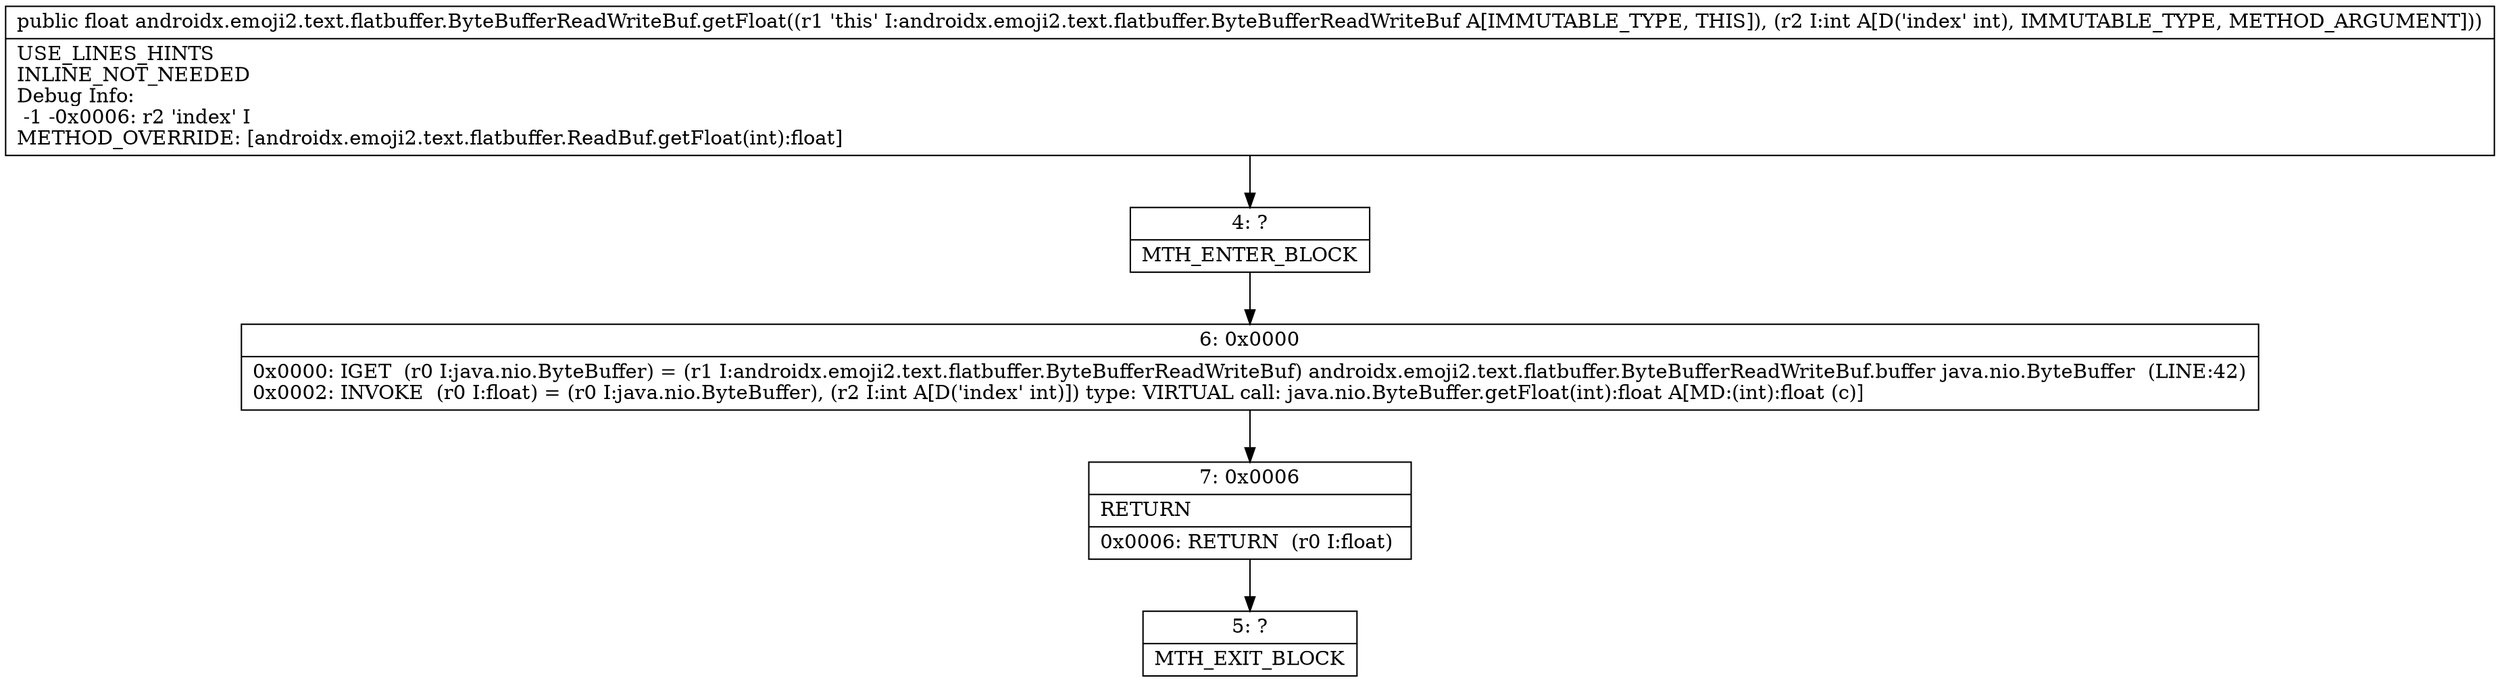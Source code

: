 digraph "CFG forandroidx.emoji2.text.flatbuffer.ByteBufferReadWriteBuf.getFloat(I)F" {
Node_4 [shape=record,label="{4\:\ ?|MTH_ENTER_BLOCK\l}"];
Node_6 [shape=record,label="{6\:\ 0x0000|0x0000: IGET  (r0 I:java.nio.ByteBuffer) = (r1 I:androidx.emoji2.text.flatbuffer.ByteBufferReadWriteBuf) androidx.emoji2.text.flatbuffer.ByteBufferReadWriteBuf.buffer java.nio.ByteBuffer  (LINE:42)\l0x0002: INVOKE  (r0 I:float) = (r0 I:java.nio.ByteBuffer), (r2 I:int A[D('index' int)]) type: VIRTUAL call: java.nio.ByteBuffer.getFloat(int):float A[MD:(int):float (c)]\l}"];
Node_7 [shape=record,label="{7\:\ 0x0006|RETURN\l|0x0006: RETURN  (r0 I:float) \l}"];
Node_5 [shape=record,label="{5\:\ ?|MTH_EXIT_BLOCK\l}"];
MethodNode[shape=record,label="{public float androidx.emoji2.text.flatbuffer.ByteBufferReadWriteBuf.getFloat((r1 'this' I:androidx.emoji2.text.flatbuffer.ByteBufferReadWriteBuf A[IMMUTABLE_TYPE, THIS]), (r2 I:int A[D('index' int), IMMUTABLE_TYPE, METHOD_ARGUMENT]))  | USE_LINES_HINTS\lINLINE_NOT_NEEDED\lDebug Info:\l  \-1 \-0x0006: r2 'index' I\lMETHOD_OVERRIDE: [androidx.emoji2.text.flatbuffer.ReadBuf.getFloat(int):float]\l}"];
MethodNode -> Node_4;Node_4 -> Node_6;
Node_6 -> Node_7;
Node_7 -> Node_5;
}

